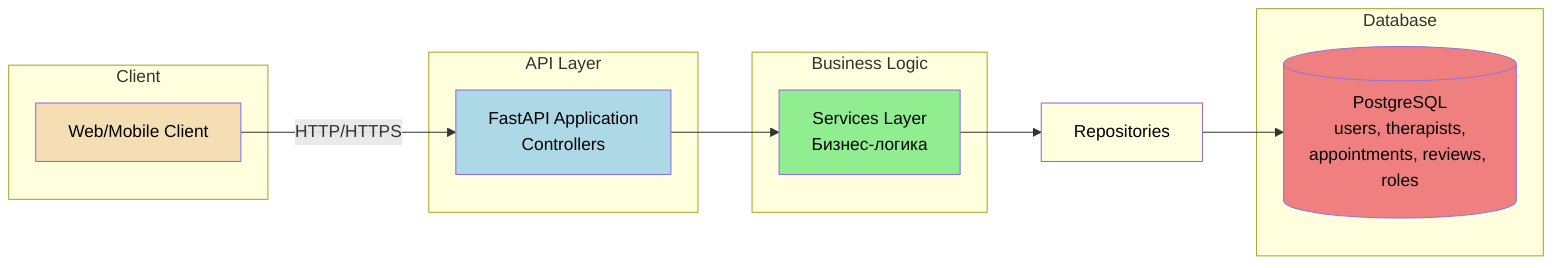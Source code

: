 graph LR
    subgraph Client["Client"]
        Browser[Web/Mobile Client]
    end
    
    subgraph API["API Layer"]
        FastAPI[FastAPI Application<br/>Controllers]
    end
    
    subgraph Business["Business Logic"]
        Services[Services Layer<br/>Бизнес-логика]
    end
    
    subgraph Database["Database"]
        DB[(PostgreSQL<br/>users, therapists,<br/>appointments, reviews, roles)]
    end
    
    Browser -->|HTTP/HTTPS| FastAPI
    FastAPI --> Services
    Services --> Repositories
    Repositories --> DB
    
    classDef client fill:#F5DEB3,color:#000
    classDef api fill:#ADD8E6,color:#000
    classDef business fill:#90EE90,color:#000
    classDef data fill:#FFFFE0,color:#000
    classDef database fill:#F08080,color:#000
    
    class Browser client
    class FastAPI api
    class Services business
    class Repositories,Auth data
    class DB database